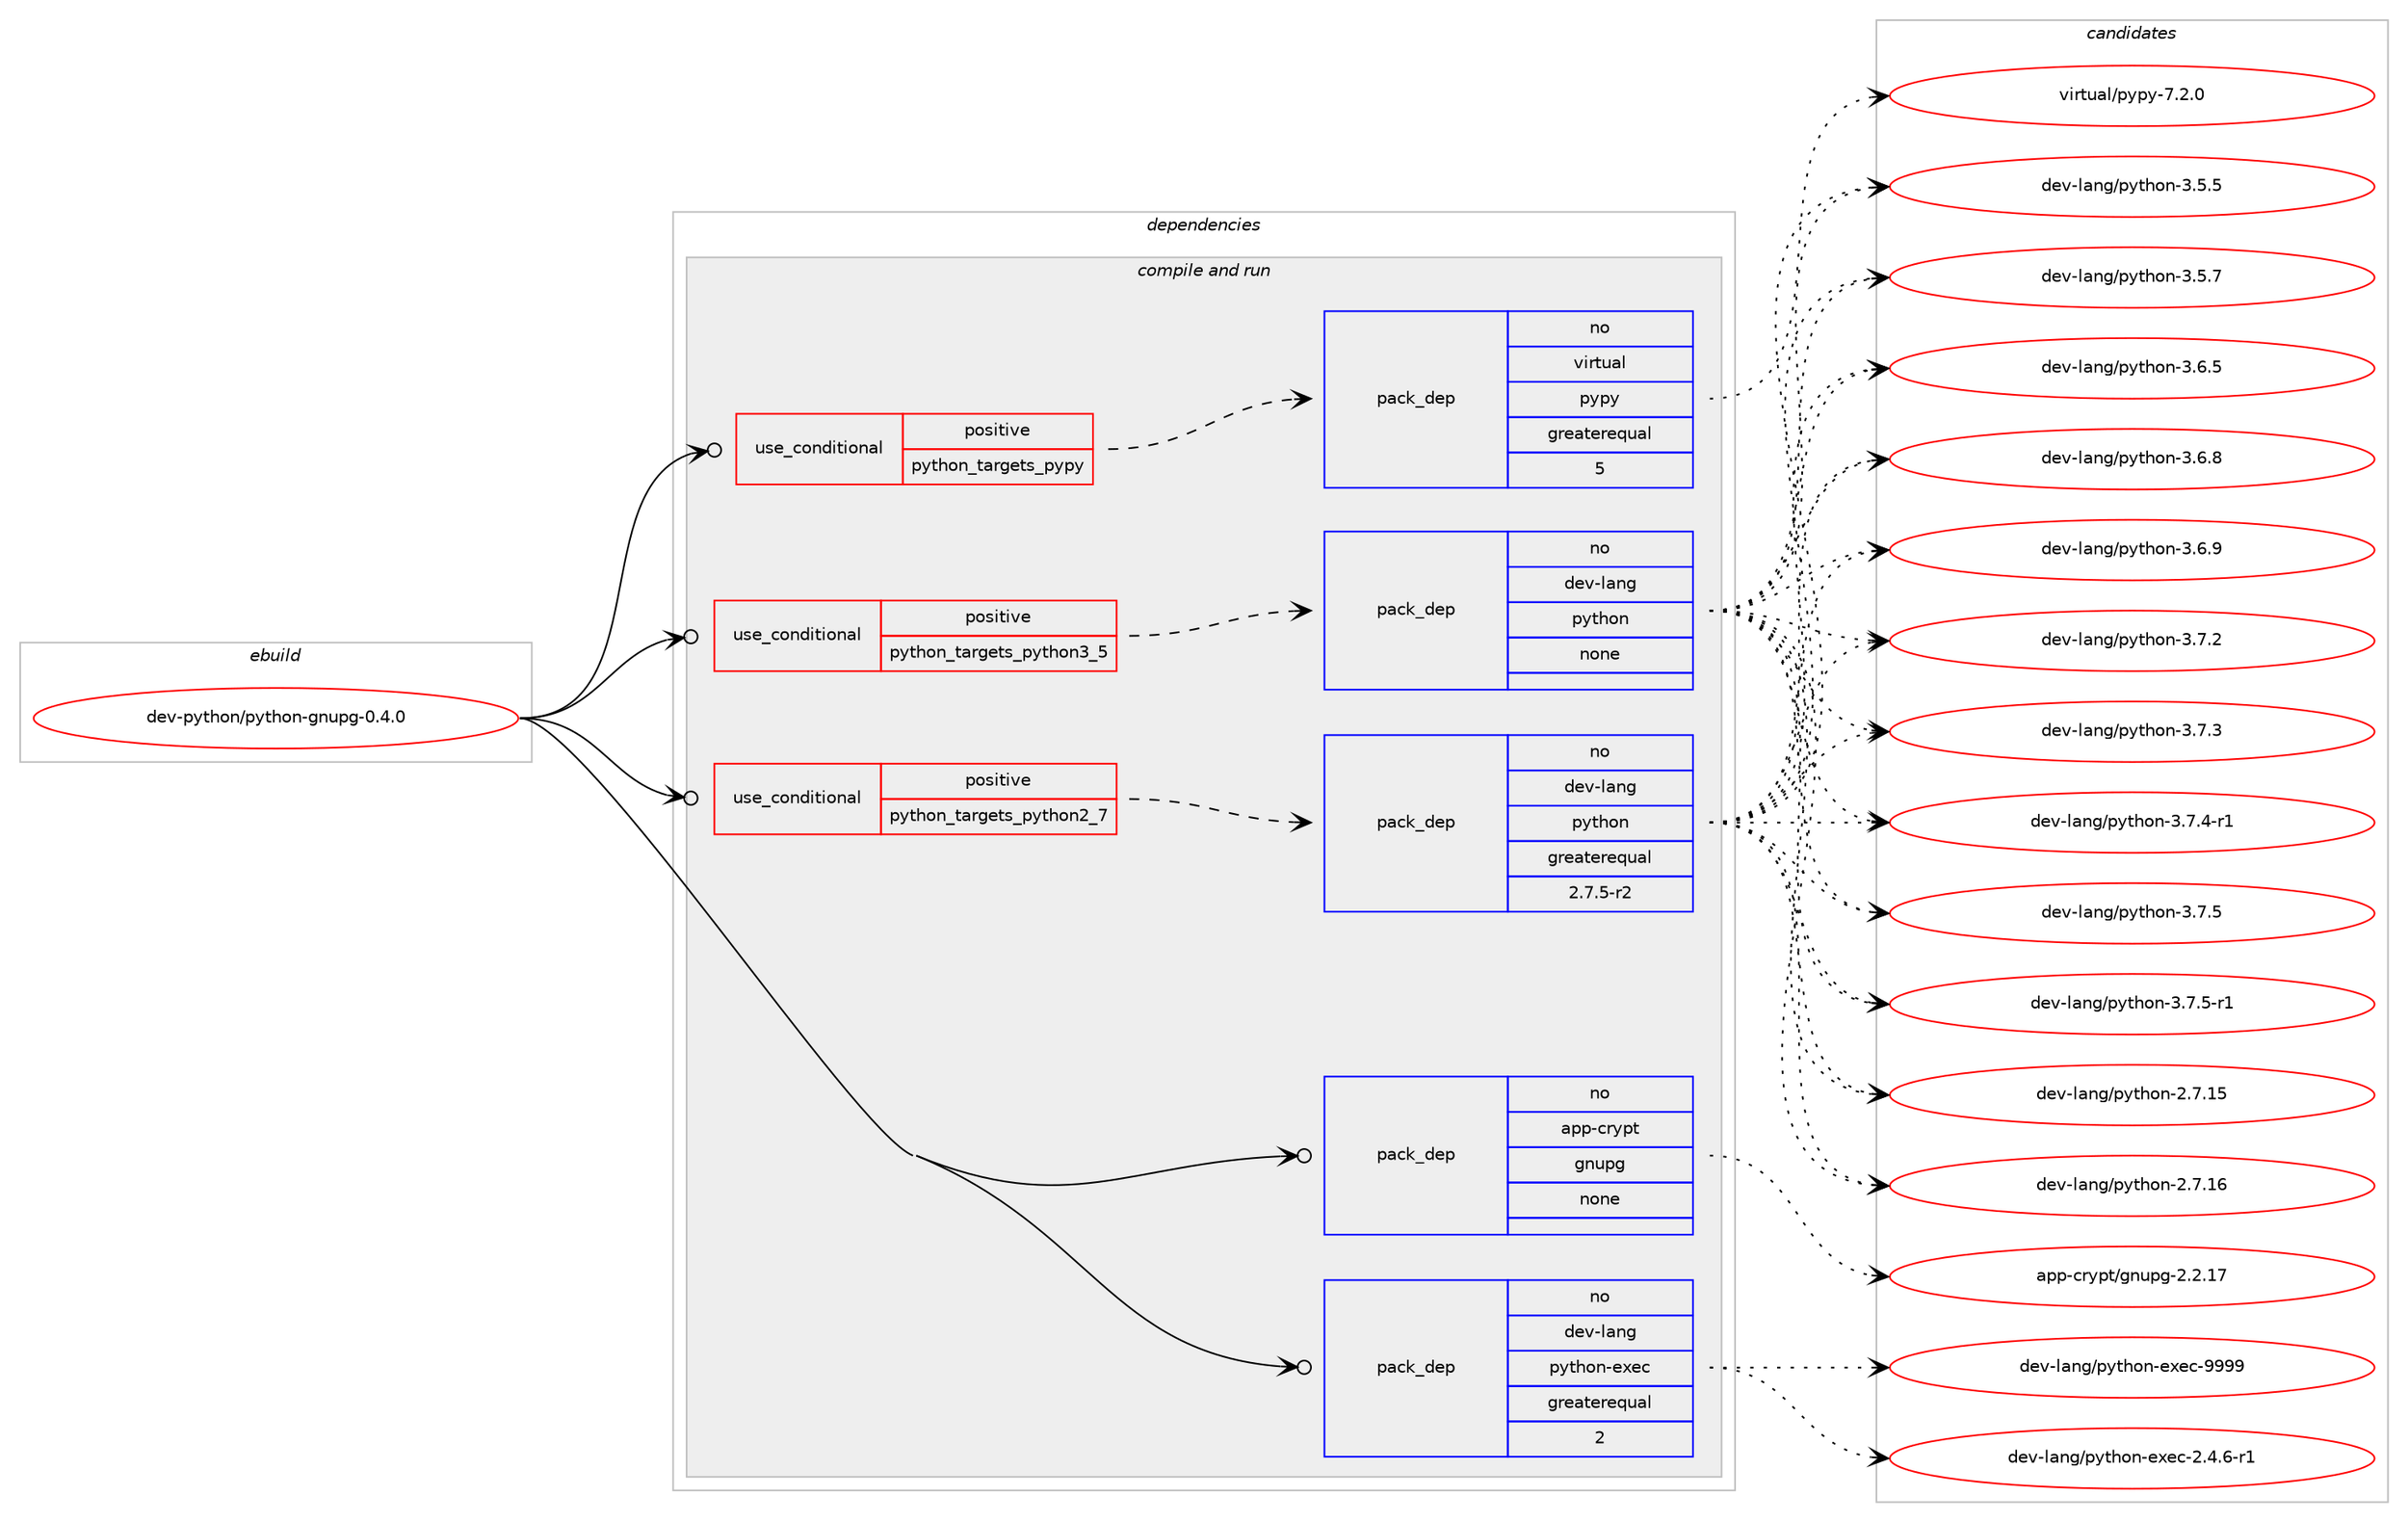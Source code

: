 digraph prolog {

# *************
# Graph options
# *************

newrank=true;
concentrate=true;
compound=true;
graph [rankdir=LR,fontname=Helvetica,fontsize=10,ranksep=1.5];#, ranksep=2.5, nodesep=0.2];
edge  [arrowhead=vee];
node  [fontname=Helvetica,fontsize=10];

# **********
# The ebuild
# **********

subgraph cluster_leftcol {
color=gray;
rank=same;
label=<<i>ebuild</i>>;
id [label="dev-python/python-gnupg-0.4.0", color=red, width=4, href="../dev-python/python-gnupg-0.4.0.svg"];
}

# ****************
# The dependencies
# ****************

subgraph cluster_midcol {
color=gray;
label=<<i>dependencies</i>>;
subgraph cluster_compile {
fillcolor="#eeeeee";
style=filled;
label=<<i>compile</i>>;
}
subgraph cluster_compileandrun {
fillcolor="#eeeeee";
style=filled;
label=<<i>compile and run</i>>;
subgraph cond147551 {
dependency631113 [label=<<TABLE BORDER="0" CELLBORDER="1" CELLSPACING="0" CELLPADDING="4"><TR><TD ROWSPAN="3" CELLPADDING="10">use_conditional</TD></TR><TR><TD>positive</TD></TR><TR><TD>python_targets_pypy</TD></TR></TABLE>>, shape=none, color=red];
subgraph pack471691 {
dependency631114 [label=<<TABLE BORDER="0" CELLBORDER="1" CELLSPACING="0" CELLPADDING="4" WIDTH="220"><TR><TD ROWSPAN="6" CELLPADDING="30">pack_dep</TD></TR><TR><TD WIDTH="110">no</TD></TR><TR><TD>virtual</TD></TR><TR><TD>pypy</TD></TR><TR><TD>greaterequal</TD></TR><TR><TD>5</TD></TR></TABLE>>, shape=none, color=blue];
}
dependency631113:e -> dependency631114:w [weight=20,style="dashed",arrowhead="vee"];
}
id:e -> dependency631113:w [weight=20,style="solid",arrowhead="odotvee"];
subgraph cond147552 {
dependency631115 [label=<<TABLE BORDER="0" CELLBORDER="1" CELLSPACING="0" CELLPADDING="4"><TR><TD ROWSPAN="3" CELLPADDING="10">use_conditional</TD></TR><TR><TD>positive</TD></TR><TR><TD>python_targets_python2_7</TD></TR></TABLE>>, shape=none, color=red];
subgraph pack471692 {
dependency631116 [label=<<TABLE BORDER="0" CELLBORDER="1" CELLSPACING="0" CELLPADDING="4" WIDTH="220"><TR><TD ROWSPAN="6" CELLPADDING="30">pack_dep</TD></TR><TR><TD WIDTH="110">no</TD></TR><TR><TD>dev-lang</TD></TR><TR><TD>python</TD></TR><TR><TD>greaterequal</TD></TR><TR><TD>2.7.5-r2</TD></TR></TABLE>>, shape=none, color=blue];
}
dependency631115:e -> dependency631116:w [weight=20,style="dashed",arrowhead="vee"];
}
id:e -> dependency631115:w [weight=20,style="solid",arrowhead="odotvee"];
subgraph cond147553 {
dependency631117 [label=<<TABLE BORDER="0" CELLBORDER="1" CELLSPACING="0" CELLPADDING="4"><TR><TD ROWSPAN="3" CELLPADDING="10">use_conditional</TD></TR><TR><TD>positive</TD></TR><TR><TD>python_targets_python3_5</TD></TR></TABLE>>, shape=none, color=red];
subgraph pack471693 {
dependency631118 [label=<<TABLE BORDER="0" CELLBORDER="1" CELLSPACING="0" CELLPADDING="4" WIDTH="220"><TR><TD ROWSPAN="6" CELLPADDING="30">pack_dep</TD></TR><TR><TD WIDTH="110">no</TD></TR><TR><TD>dev-lang</TD></TR><TR><TD>python</TD></TR><TR><TD>none</TD></TR><TR><TD></TD></TR></TABLE>>, shape=none, color=blue];
}
dependency631117:e -> dependency631118:w [weight=20,style="dashed",arrowhead="vee"];
}
id:e -> dependency631117:w [weight=20,style="solid",arrowhead="odotvee"];
subgraph pack471694 {
dependency631119 [label=<<TABLE BORDER="0" CELLBORDER="1" CELLSPACING="0" CELLPADDING="4" WIDTH="220"><TR><TD ROWSPAN="6" CELLPADDING="30">pack_dep</TD></TR><TR><TD WIDTH="110">no</TD></TR><TR><TD>app-crypt</TD></TR><TR><TD>gnupg</TD></TR><TR><TD>none</TD></TR><TR><TD></TD></TR></TABLE>>, shape=none, color=blue];
}
id:e -> dependency631119:w [weight=20,style="solid",arrowhead="odotvee"];
subgraph pack471695 {
dependency631120 [label=<<TABLE BORDER="0" CELLBORDER="1" CELLSPACING="0" CELLPADDING="4" WIDTH="220"><TR><TD ROWSPAN="6" CELLPADDING="30">pack_dep</TD></TR><TR><TD WIDTH="110">no</TD></TR><TR><TD>dev-lang</TD></TR><TR><TD>python-exec</TD></TR><TR><TD>greaterequal</TD></TR><TR><TD>2</TD></TR></TABLE>>, shape=none, color=blue];
}
id:e -> dependency631120:w [weight=20,style="solid",arrowhead="odotvee"];
}
subgraph cluster_run {
fillcolor="#eeeeee";
style=filled;
label=<<i>run</i>>;
}
}

# **************
# The candidates
# **************

subgraph cluster_choices {
rank=same;
color=gray;
label=<<i>candidates</i>>;

subgraph choice471691 {
color=black;
nodesep=1;
choice1181051141161179710847112121112121455546504648 [label="virtual/pypy-7.2.0", color=red, width=4,href="../virtual/pypy-7.2.0.svg"];
dependency631114:e -> choice1181051141161179710847112121112121455546504648:w [style=dotted,weight="100"];
}
subgraph choice471692 {
color=black;
nodesep=1;
choice10010111845108971101034711212111610411111045504655464953 [label="dev-lang/python-2.7.15", color=red, width=4,href="../dev-lang/python-2.7.15.svg"];
choice10010111845108971101034711212111610411111045504655464954 [label="dev-lang/python-2.7.16", color=red, width=4,href="../dev-lang/python-2.7.16.svg"];
choice100101118451089711010347112121116104111110455146534653 [label="dev-lang/python-3.5.5", color=red, width=4,href="../dev-lang/python-3.5.5.svg"];
choice100101118451089711010347112121116104111110455146534655 [label="dev-lang/python-3.5.7", color=red, width=4,href="../dev-lang/python-3.5.7.svg"];
choice100101118451089711010347112121116104111110455146544653 [label="dev-lang/python-3.6.5", color=red, width=4,href="../dev-lang/python-3.6.5.svg"];
choice100101118451089711010347112121116104111110455146544656 [label="dev-lang/python-3.6.8", color=red, width=4,href="../dev-lang/python-3.6.8.svg"];
choice100101118451089711010347112121116104111110455146544657 [label="dev-lang/python-3.6.9", color=red, width=4,href="../dev-lang/python-3.6.9.svg"];
choice100101118451089711010347112121116104111110455146554650 [label="dev-lang/python-3.7.2", color=red, width=4,href="../dev-lang/python-3.7.2.svg"];
choice100101118451089711010347112121116104111110455146554651 [label="dev-lang/python-3.7.3", color=red, width=4,href="../dev-lang/python-3.7.3.svg"];
choice1001011184510897110103471121211161041111104551465546524511449 [label="dev-lang/python-3.7.4-r1", color=red, width=4,href="../dev-lang/python-3.7.4-r1.svg"];
choice100101118451089711010347112121116104111110455146554653 [label="dev-lang/python-3.7.5", color=red, width=4,href="../dev-lang/python-3.7.5.svg"];
choice1001011184510897110103471121211161041111104551465546534511449 [label="dev-lang/python-3.7.5-r1", color=red, width=4,href="../dev-lang/python-3.7.5-r1.svg"];
dependency631116:e -> choice10010111845108971101034711212111610411111045504655464953:w [style=dotted,weight="100"];
dependency631116:e -> choice10010111845108971101034711212111610411111045504655464954:w [style=dotted,weight="100"];
dependency631116:e -> choice100101118451089711010347112121116104111110455146534653:w [style=dotted,weight="100"];
dependency631116:e -> choice100101118451089711010347112121116104111110455146534655:w [style=dotted,weight="100"];
dependency631116:e -> choice100101118451089711010347112121116104111110455146544653:w [style=dotted,weight="100"];
dependency631116:e -> choice100101118451089711010347112121116104111110455146544656:w [style=dotted,weight="100"];
dependency631116:e -> choice100101118451089711010347112121116104111110455146544657:w [style=dotted,weight="100"];
dependency631116:e -> choice100101118451089711010347112121116104111110455146554650:w [style=dotted,weight="100"];
dependency631116:e -> choice100101118451089711010347112121116104111110455146554651:w [style=dotted,weight="100"];
dependency631116:e -> choice1001011184510897110103471121211161041111104551465546524511449:w [style=dotted,weight="100"];
dependency631116:e -> choice100101118451089711010347112121116104111110455146554653:w [style=dotted,weight="100"];
dependency631116:e -> choice1001011184510897110103471121211161041111104551465546534511449:w [style=dotted,weight="100"];
}
subgraph choice471693 {
color=black;
nodesep=1;
choice10010111845108971101034711212111610411111045504655464953 [label="dev-lang/python-2.7.15", color=red, width=4,href="../dev-lang/python-2.7.15.svg"];
choice10010111845108971101034711212111610411111045504655464954 [label="dev-lang/python-2.7.16", color=red, width=4,href="../dev-lang/python-2.7.16.svg"];
choice100101118451089711010347112121116104111110455146534653 [label="dev-lang/python-3.5.5", color=red, width=4,href="../dev-lang/python-3.5.5.svg"];
choice100101118451089711010347112121116104111110455146534655 [label="dev-lang/python-3.5.7", color=red, width=4,href="../dev-lang/python-3.5.7.svg"];
choice100101118451089711010347112121116104111110455146544653 [label="dev-lang/python-3.6.5", color=red, width=4,href="../dev-lang/python-3.6.5.svg"];
choice100101118451089711010347112121116104111110455146544656 [label="dev-lang/python-3.6.8", color=red, width=4,href="../dev-lang/python-3.6.8.svg"];
choice100101118451089711010347112121116104111110455146544657 [label="dev-lang/python-3.6.9", color=red, width=4,href="../dev-lang/python-3.6.9.svg"];
choice100101118451089711010347112121116104111110455146554650 [label="dev-lang/python-3.7.2", color=red, width=4,href="../dev-lang/python-3.7.2.svg"];
choice100101118451089711010347112121116104111110455146554651 [label="dev-lang/python-3.7.3", color=red, width=4,href="../dev-lang/python-3.7.3.svg"];
choice1001011184510897110103471121211161041111104551465546524511449 [label="dev-lang/python-3.7.4-r1", color=red, width=4,href="../dev-lang/python-3.7.4-r1.svg"];
choice100101118451089711010347112121116104111110455146554653 [label="dev-lang/python-3.7.5", color=red, width=4,href="../dev-lang/python-3.7.5.svg"];
choice1001011184510897110103471121211161041111104551465546534511449 [label="dev-lang/python-3.7.5-r1", color=red, width=4,href="../dev-lang/python-3.7.5-r1.svg"];
dependency631118:e -> choice10010111845108971101034711212111610411111045504655464953:w [style=dotted,weight="100"];
dependency631118:e -> choice10010111845108971101034711212111610411111045504655464954:w [style=dotted,weight="100"];
dependency631118:e -> choice100101118451089711010347112121116104111110455146534653:w [style=dotted,weight="100"];
dependency631118:e -> choice100101118451089711010347112121116104111110455146534655:w [style=dotted,weight="100"];
dependency631118:e -> choice100101118451089711010347112121116104111110455146544653:w [style=dotted,weight="100"];
dependency631118:e -> choice100101118451089711010347112121116104111110455146544656:w [style=dotted,weight="100"];
dependency631118:e -> choice100101118451089711010347112121116104111110455146544657:w [style=dotted,weight="100"];
dependency631118:e -> choice100101118451089711010347112121116104111110455146554650:w [style=dotted,weight="100"];
dependency631118:e -> choice100101118451089711010347112121116104111110455146554651:w [style=dotted,weight="100"];
dependency631118:e -> choice1001011184510897110103471121211161041111104551465546524511449:w [style=dotted,weight="100"];
dependency631118:e -> choice100101118451089711010347112121116104111110455146554653:w [style=dotted,weight="100"];
dependency631118:e -> choice1001011184510897110103471121211161041111104551465546534511449:w [style=dotted,weight="100"];
}
subgraph choice471694 {
color=black;
nodesep=1;
choice9711211245991141211121164710311011711210345504650464955 [label="app-crypt/gnupg-2.2.17", color=red, width=4,href="../app-crypt/gnupg-2.2.17.svg"];
dependency631119:e -> choice9711211245991141211121164710311011711210345504650464955:w [style=dotted,weight="100"];
}
subgraph choice471695 {
color=black;
nodesep=1;
choice10010111845108971101034711212111610411111045101120101994550465246544511449 [label="dev-lang/python-exec-2.4.6-r1", color=red, width=4,href="../dev-lang/python-exec-2.4.6-r1.svg"];
choice10010111845108971101034711212111610411111045101120101994557575757 [label="dev-lang/python-exec-9999", color=red, width=4,href="../dev-lang/python-exec-9999.svg"];
dependency631120:e -> choice10010111845108971101034711212111610411111045101120101994550465246544511449:w [style=dotted,weight="100"];
dependency631120:e -> choice10010111845108971101034711212111610411111045101120101994557575757:w [style=dotted,weight="100"];
}
}

}
